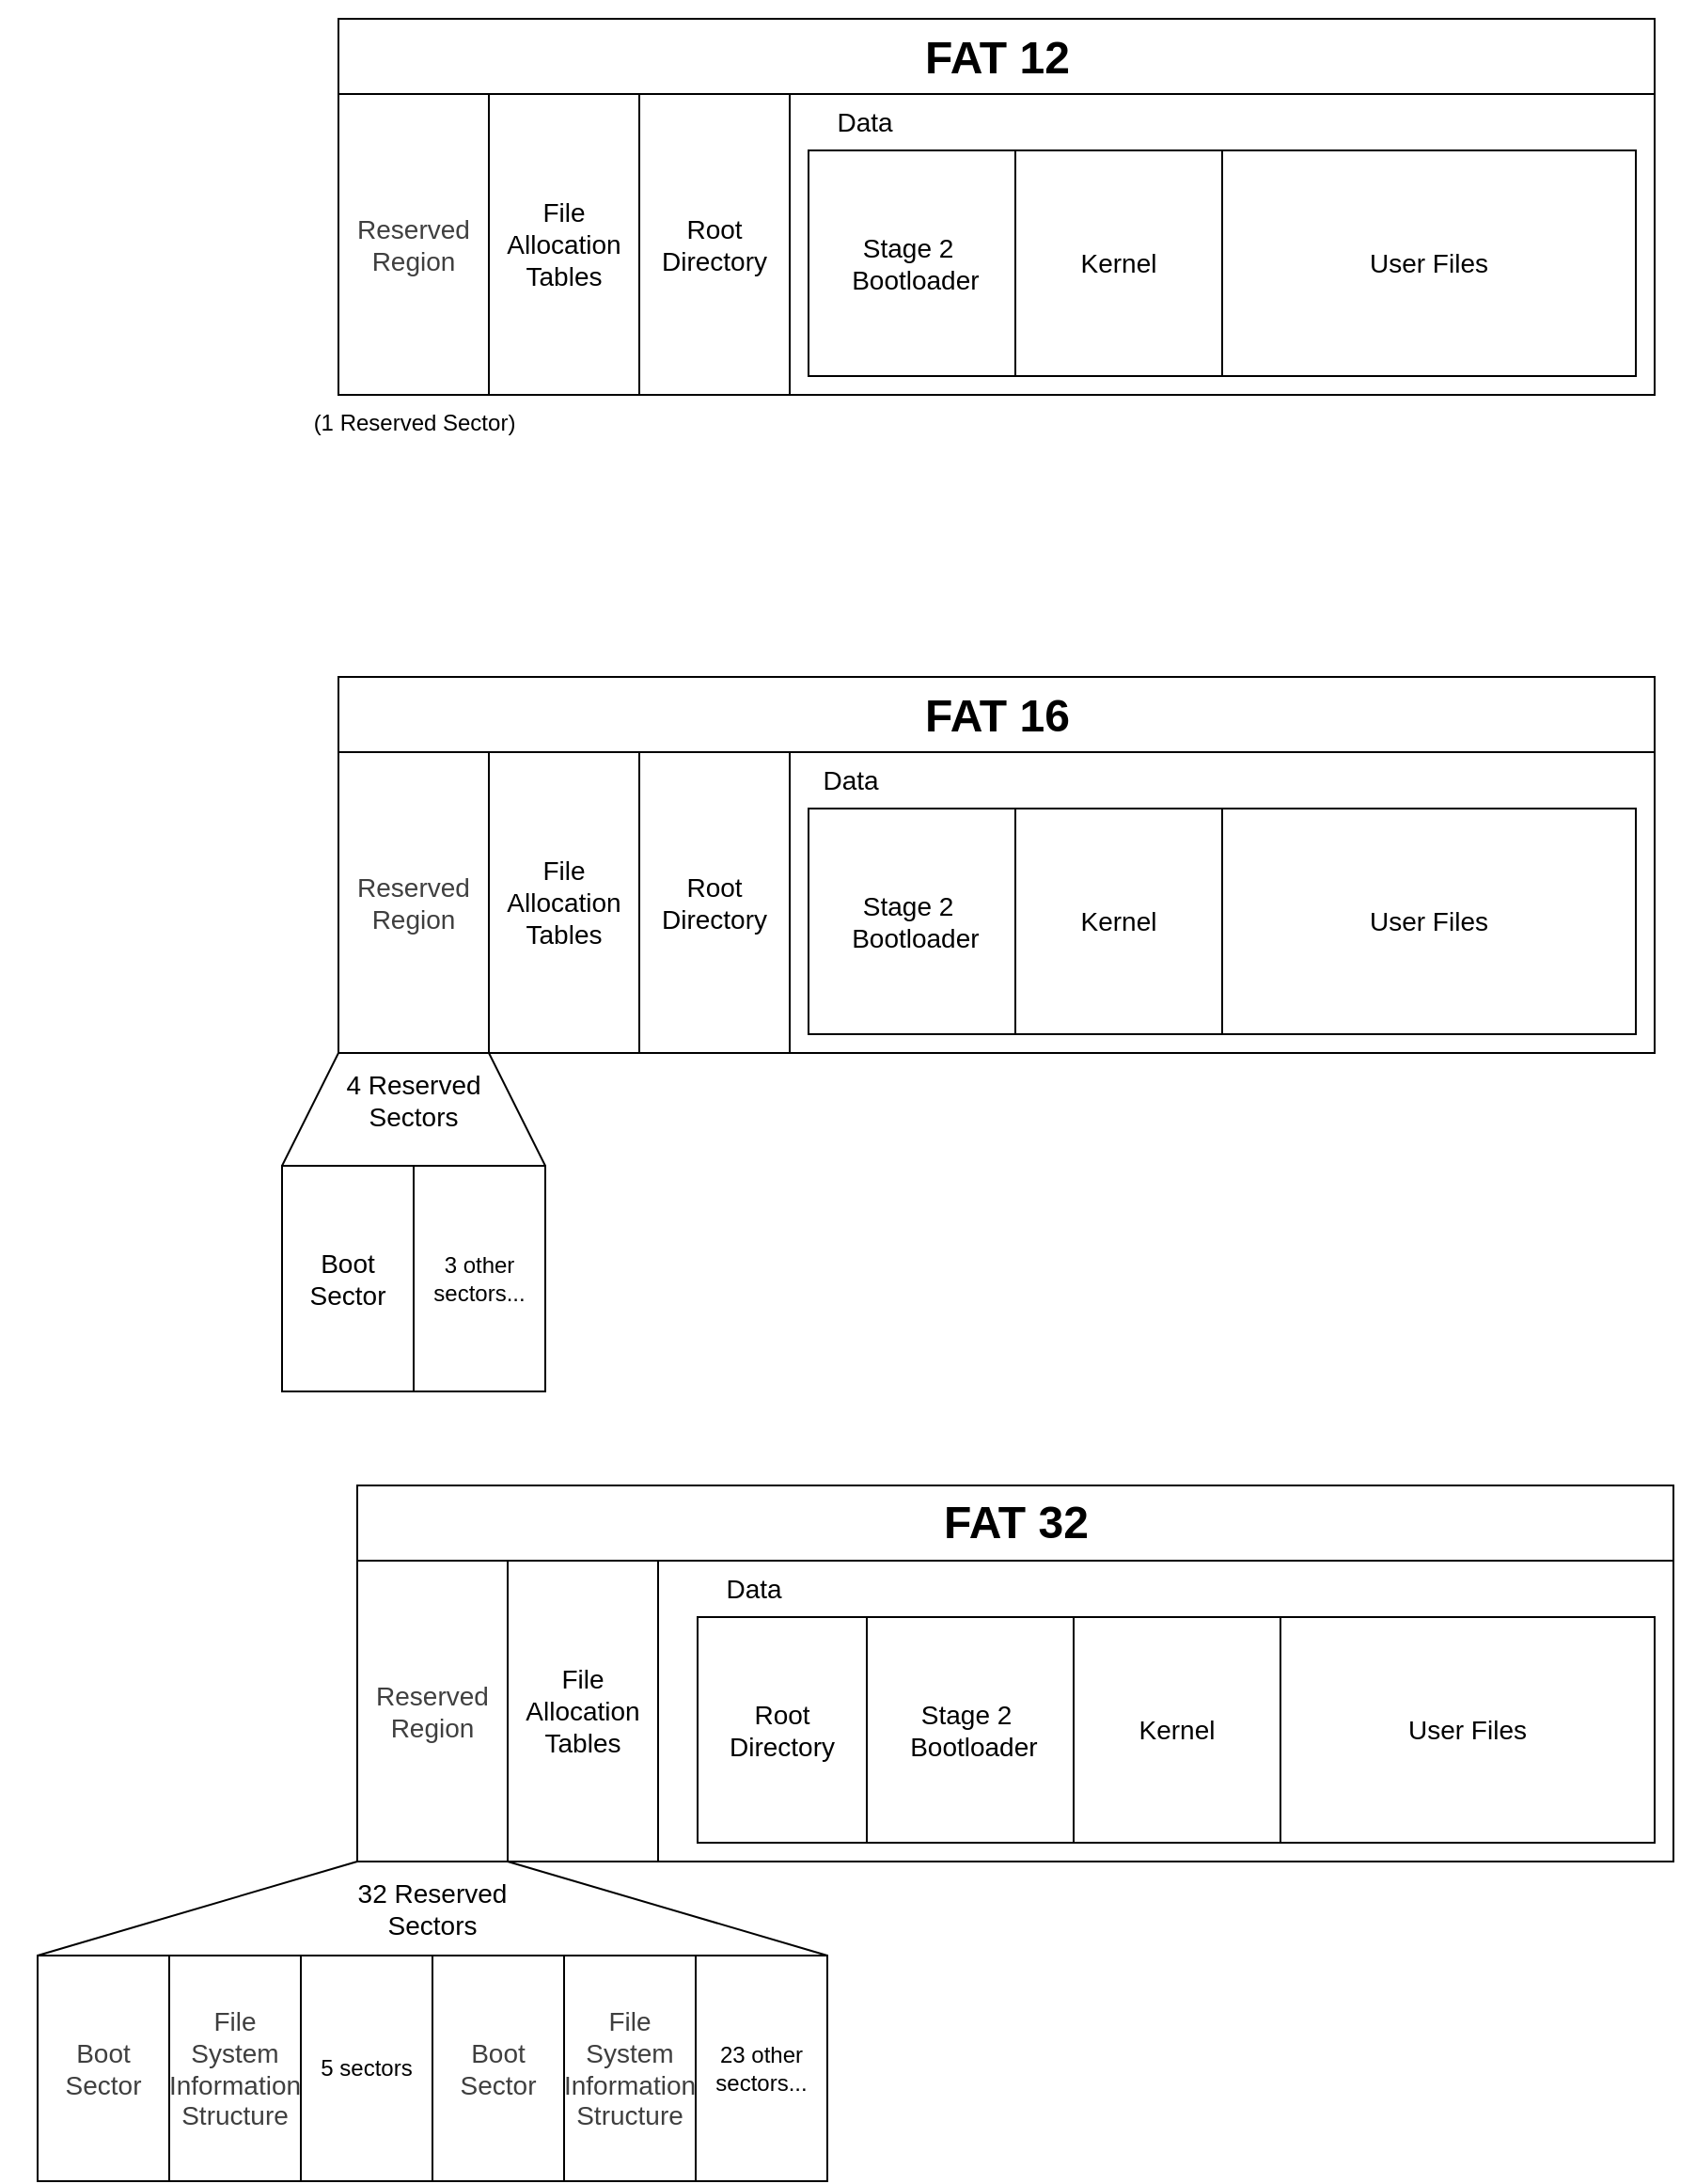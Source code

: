 <mxfile>
    <diagram id="aocRvOFvgA3Cqc7DyAZP" name="Page-1">
        <mxGraphModel dx="1330" dy="1887" grid="1" gridSize="10" guides="1" tooltips="1" connect="1" arrows="1" fold="1" page="1" pageScale="1" pageWidth="850" pageHeight="1100" background="#ffffff" math="0" shadow="0">
            <root>
                <mxCell id="0"/>
                <mxCell id="1" parent="0"/>
                <mxCell id="86" value="" style="group" parent="1" vertex="1" connectable="0">
                    <mxGeometry x="190" y="-660" width="700" height="200" as="geometry"/>
                </mxCell>
                <mxCell id="39" value="" style="rounded=0;whiteSpace=wrap;html=1;movable=1;resizable=1;rotatable=1;deletable=1;editable=1;locked=0;connectable=1;" parent="86" vertex="1">
                    <mxGeometry width="700" height="200" as="geometry"/>
                </mxCell>
                <mxCell id="38" value="&lt;h1&gt;&lt;font style=&quot;font-size: 24px;&quot;&gt;FAT 12&lt;/font&gt;&lt;/h1&gt;" style="text;html=1;align=center;verticalAlign=middle;whiteSpace=wrap;rounded=0;movable=1;resizable=1;rotatable=1;deletable=1;editable=1;locked=0;connectable=1;" parent="86" vertex="1">
                    <mxGeometry x="307.5" y="6" width="85" height="30" as="geometry"/>
                </mxCell>
                <mxCell id="41" value="&lt;span style=&quot;color: rgb(63, 63, 63); font-size: 14px;&quot;&gt;Reserved Region&lt;/span&gt;" style="rounded=0;whiteSpace=wrap;html=1;movable=1;resizable=1;rotatable=1;deletable=1;editable=1;locked=0;connectable=1;" parent="86" vertex="1">
                    <mxGeometry y="40" width="80" height="160" as="geometry"/>
                </mxCell>
                <mxCell id="42" value="&lt;font style=&quot;font-size: 14px;&quot;&gt;File Allocation Tables&lt;/font&gt;" style="rounded=0;whiteSpace=wrap;html=1;movable=1;resizable=1;rotatable=1;deletable=1;editable=1;locked=0;connectable=1;" parent="86" vertex="1">
                    <mxGeometry x="80" y="40" width="80" height="160" as="geometry"/>
                </mxCell>
                <mxCell id="43" value="&lt;font style=&quot;font-size: 14px;&quot;&gt;Root Directory&lt;/font&gt;" style="rounded=0;whiteSpace=wrap;html=1;movable=1;resizable=1;rotatable=1;deletable=1;editable=1;locked=0;connectable=1;" parent="86" vertex="1">
                    <mxGeometry x="160" y="40" width="80" height="160" as="geometry"/>
                </mxCell>
                <mxCell id="44" value="" style="rounded=0;whiteSpace=wrap;html=1;movable=1;resizable=1;rotatable=1;deletable=1;editable=1;locked=0;connectable=1;" parent="86" vertex="1">
                    <mxGeometry x="240" y="40" width="460" height="160" as="geometry"/>
                </mxCell>
                <mxCell id="45" value="&lt;font style=&quot;font-size: 14px;&quot;&gt;Data&lt;/font&gt;" style="text;html=1;align=center;verticalAlign=middle;whiteSpace=wrap;rounded=0;movable=1;resizable=1;rotatable=1;deletable=1;editable=1;locked=0;connectable=1;" parent="86" vertex="1">
                    <mxGeometry x="250" y="40" width="60" height="30" as="geometry"/>
                </mxCell>
                <mxCell id="47" value="&lt;font style=&quot;font-size: 14px;&quot;&gt;Stage 2&amp;nbsp; &amp;nbsp;Bootloader&lt;/font&gt;" style="rounded=0;whiteSpace=wrap;html=1;movable=1;resizable=1;rotatable=1;deletable=1;editable=1;locked=0;connectable=1;" parent="86" vertex="1">
                    <mxGeometry x="250" y="70" width="110" height="120" as="geometry"/>
                </mxCell>
                <mxCell id="48" value="&lt;font style=&quot;font-size: 14px;&quot;&gt;Kernel&lt;/font&gt;" style="rounded=0;whiteSpace=wrap;html=1;movable=1;resizable=1;rotatable=1;deletable=1;editable=1;locked=0;connectable=1;" parent="86" vertex="1">
                    <mxGeometry x="360" y="70" width="110" height="120" as="geometry"/>
                </mxCell>
                <mxCell id="50" value="&lt;font style=&quot;font-size: 14px;&quot;&gt;User Files&lt;/font&gt;" style="rounded=0;whiteSpace=wrap;html=1;movable=1;resizable=1;rotatable=1;deletable=1;editable=1;locked=0;connectable=1;" parent="86" vertex="1">
                    <mxGeometry x="470" y="70" width="220" height="120" as="geometry"/>
                </mxCell>
                <mxCell id="122" value="" style="group" parent="1" vertex="1" connectable="0">
                    <mxGeometry x="90" y="-310" width="800" height="380" as="geometry"/>
                </mxCell>
                <mxCell id="119" value="" style="group" parent="122" vertex="1" connectable="0">
                    <mxGeometry x="100" width="700" height="200" as="geometry"/>
                </mxCell>
                <mxCell id="64" value="" style="rounded=0;whiteSpace=wrap;html=1;movable=1;resizable=1;rotatable=1;deletable=1;editable=1;locked=0;connectable=1;" parent="119" vertex="1">
                    <mxGeometry width="700" height="200" as="geometry"/>
                </mxCell>
                <mxCell id="69" value="" style="rounded=0;whiteSpace=wrap;html=1;movable=1;resizable=1;rotatable=1;deletable=1;editable=1;locked=0;connectable=1;" parent="119" vertex="1">
                    <mxGeometry x="240" y="40" width="460" height="160" as="geometry"/>
                </mxCell>
                <mxCell id="121" value="" style="group" parent="119" vertex="1" connectable="0">
                    <mxGeometry y="6" width="392.5" height="194" as="geometry"/>
                </mxCell>
                <mxCell id="65" value="&lt;h1&gt;&lt;font style=&quot;font-size: 24px;&quot;&gt;FAT 16&lt;/font&gt;&lt;/h1&gt;" style="text;html=1;align=center;verticalAlign=middle;whiteSpace=wrap;rounded=0;movable=1;resizable=1;rotatable=1;deletable=1;editable=1;locked=0;connectable=1;" parent="121" vertex="1">
                    <mxGeometry x="307.5" width="85" height="30" as="geometry"/>
                </mxCell>
                <mxCell id="66" value="&lt;span style=&quot;color: rgb(63, 63, 63); font-size: 14px;&quot;&gt;Reserved Region&lt;/span&gt;" style="rounded=0;whiteSpace=wrap;html=1;movable=1;resizable=1;rotatable=1;deletable=1;editable=1;locked=0;connectable=1;" parent="121" vertex="1">
                    <mxGeometry y="34" width="80" height="160" as="geometry"/>
                </mxCell>
                <mxCell id="67" value="&lt;font style=&quot;font-size: 14px;&quot;&gt;File Allocation Tables&lt;/font&gt;" style="rounded=0;whiteSpace=wrap;html=1;movable=1;resizable=1;rotatable=1;deletable=1;editable=1;locked=0;connectable=1;" parent="121" vertex="1">
                    <mxGeometry x="80" y="34" width="80" height="160" as="geometry"/>
                </mxCell>
                <mxCell id="68" value="&lt;font style=&quot;font-size: 14px;&quot;&gt;Root Directory&lt;/font&gt;" style="rounded=0;whiteSpace=wrap;html=1;movable=1;resizable=1;rotatable=1;deletable=1;editable=1;locked=0;connectable=1;" parent="121" vertex="1">
                    <mxGeometry x="160" y="34" width="80" height="160" as="geometry"/>
                </mxCell>
                <mxCell id="70" value="&lt;font style=&quot;font-size: 14px;&quot;&gt;Data&lt;/font&gt;" style="text;html=1;align=center;verticalAlign=middle;whiteSpace=wrap;rounded=0;movable=1;resizable=1;rotatable=1;deletable=1;editable=1;locked=0;connectable=1;" parent="121" vertex="1">
                    <mxGeometry x="250" y="34" width="45" height="30" as="geometry"/>
                </mxCell>
                <mxCell id="133" value="&lt;font style=&quot;font-size: 14px;&quot;&gt;Stage 2&amp;nbsp; &amp;nbsp;Bootloader&lt;/font&gt;" style="rounded=0;whiteSpace=wrap;html=1;movable=1;resizable=1;rotatable=1;deletable=1;editable=1;locked=0;connectable=1;" parent="119" vertex="1">
                    <mxGeometry x="250" y="70" width="110" height="120" as="geometry"/>
                </mxCell>
                <mxCell id="134" value="&lt;font style=&quot;font-size: 14px;&quot;&gt;Kernel&lt;/font&gt;" style="rounded=0;whiteSpace=wrap;html=1;movable=1;resizable=1;rotatable=1;deletable=1;editable=1;locked=0;connectable=1;" parent="119" vertex="1">
                    <mxGeometry x="360" y="70" width="110" height="120" as="geometry"/>
                </mxCell>
                <mxCell id="135" value="&lt;font style=&quot;font-size: 14px;&quot;&gt;User Files&lt;/font&gt;" style="rounded=0;whiteSpace=wrap;html=1;movable=1;resizable=1;rotatable=1;deletable=1;editable=1;locked=0;connectable=1;" parent="119" vertex="1">
                    <mxGeometry x="470" y="70" width="220" height="120" as="geometry"/>
                </mxCell>
                <mxCell id="120" value="" style="group" parent="122" vertex="1" connectable="0">
                    <mxGeometry x="70" y="200" width="280" height="180" as="geometry"/>
                </mxCell>
                <mxCell id="91" value="&lt;font style=&quot;font-size: 14px;&quot;&gt;4 Reserved Sectors&lt;/font&gt;" style="text;html=1;align=center;verticalAlign=middle;whiteSpace=wrap;rounded=0;" parent="120" vertex="1">
                    <mxGeometry x="10" width="120" height="50" as="geometry"/>
                </mxCell>
                <mxCell id="118" value="" style="group" parent="120" vertex="1" connectable="0">
                    <mxGeometry y="60" width="280" height="120" as="geometry"/>
                </mxCell>
                <mxCell id="109" value="&lt;font style=&quot;font-size: 14px;&quot;&gt;Boot Sector&lt;/font&gt;" style="rounded=0;whiteSpace=wrap;html=1;movable=1;resizable=1;rotatable=1;deletable=1;editable=1;locked=0;connectable=1;" parent="118" vertex="1">
                    <mxGeometry width="70" height="120" as="geometry"/>
                </mxCell>
                <mxCell id="112" value="&lt;div&gt;3 other sectors...&lt;/div&gt;" style="rounded=0;whiteSpace=wrap;html=1;movable=1;resizable=1;rotatable=1;deletable=1;editable=1;locked=0;connectable=1;" parent="118" vertex="1">
                    <mxGeometry x="70" width="70" height="120" as="geometry"/>
                </mxCell>
                <mxCell id="115" value="" style="endArrow=none;html=1;entryX=0;entryY=1;entryDx=0;entryDy=0;exitX=0;exitY=0;exitDx=0;exitDy=0;" parent="122" source="109" target="66" edge="1">
                    <mxGeometry width="50" height="50" relative="1" as="geometry">
                        <mxPoint x="420" y="380" as="sourcePoint"/>
                        <mxPoint x="470" y="330" as="targetPoint"/>
                    </mxGeometry>
                </mxCell>
                <mxCell id="116" value="" style="endArrow=none;html=1;entryX=1;entryY=1;entryDx=0;entryDy=0;exitX=1;exitY=0;exitDx=0;exitDy=0;" parent="122" source="112" target="66" edge="1">
                    <mxGeometry width="50" height="50" relative="1" as="geometry">
                        <mxPoint x="280" y="260" as="sourcePoint"/>
                        <mxPoint x="110" y="210" as="targetPoint"/>
                    </mxGeometry>
                </mxCell>
                <mxCell id="131" value="" style="group" parent="1" vertex="1" connectable="0">
                    <mxGeometry x="10" y="120" width="901" height="370" as="geometry"/>
                </mxCell>
                <mxCell id="95" value="&lt;font style=&quot;font-size: 14px;&quot;&gt;32 Reserved Sectors&lt;/font&gt;" style="text;html=1;align=center;verticalAlign=middle;whiteSpace=wrap;rounded=0;movable=1;resizable=1;rotatable=1;deletable=1;editable=1;locked=0;connectable=1;" parent="131" vertex="1">
                    <mxGeometry x="170" y="200" width="120" height="50" as="geometry"/>
                </mxCell>
                <mxCell id="75" value="" style="rounded=0;whiteSpace=wrap;html=1;movable=1;resizable=1;rotatable=1;deletable=1;editable=1;locked=0;connectable=1;container=0;" parent="131" vertex="1">
                    <mxGeometry x="190" width="700" height="200" as="geometry"/>
                </mxCell>
                <mxCell id="77" value="&lt;span style=&quot;color: rgb(63, 63, 63); font-size: 14px;&quot;&gt;Reserved Region&lt;/span&gt;" style="rounded=0;whiteSpace=wrap;html=1;movable=1;resizable=1;rotatable=1;deletable=1;editable=1;locked=0;connectable=1;container=0;" parent="131" vertex="1">
                    <mxGeometry x="190" y="40" width="80" height="160" as="geometry"/>
                </mxCell>
                <mxCell id="80" value="" style="rounded=0;whiteSpace=wrap;html=1;movable=1;resizable=1;rotatable=1;deletable=1;editable=1;locked=0;connectable=1;container=0;" parent="131" vertex="1">
                    <mxGeometry x="350" y="40" width="540" height="160" as="geometry"/>
                </mxCell>
                <mxCell id="81" value="&lt;font style=&quot;font-size: 14px;&quot;&gt;Data&lt;/font&gt;" style="text;html=1;align=center;verticalAlign=middle;whiteSpace=wrap;rounded=0;movable=1;resizable=1;rotatable=1;deletable=1;editable=1;locked=0;connectable=1;container=0;" parent="131" vertex="1">
                    <mxGeometry x="371" y="40" width="60" height="30" as="geometry"/>
                </mxCell>
                <mxCell id="6" value="&lt;h1&gt;&lt;font style=&quot;font-size: 24px;&quot;&gt;FAT 32&lt;/font&gt;&lt;/h1&gt;" style="text;html=1;align=center;verticalAlign=middle;whiteSpace=wrap;rounded=0;container=0;movable=1;resizable=1;rotatable=1;deletable=1;editable=1;locked=0;connectable=1;" parent="131" vertex="1">
                    <mxGeometry x="497.5" y="5" width="85" height="30" as="geometry"/>
                </mxCell>
                <mxCell id="79" value="&lt;font style=&quot;font-size: 14px;&quot;&gt;Root Directory&lt;/font&gt;" style="rounded=0;whiteSpace=wrap;html=1;movable=1;resizable=1;rotatable=1;deletable=1;editable=1;locked=0;connectable=1;container=0;" parent="131" vertex="1">
                    <mxGeometry x="371" y="70" width="90" height="120" as="geometry"/>
                </mxCell>
                <mxCell id="106" value="" style="endArrow=none;html=1;entryX=0;entryY=1;entryDx=0;entryDy=0;exitX=0;exitY=0;exitDx=0;exitDy=0;" parent="131" source="123" target="77" edge="1">
                    <mxGeometry width="50" height="50" relative="1" as="geometry">
                        <mxPoint x="16.667" y="260" as="sourcePoint"/>
                        <mxPoint x="380" y="310" as="targetPoint"/>
                    </mxGeometry>
                </mxCell>
                <mxCell id="107" value="" style="endArrow=none;html=1;entryX=1;entryY=1;entryDx=0;entryDy=0;exitX=1;exitY=0;exitDx=0;exitDy=0;movable=1;resizable=1;rotatable=1;deletable=1;editable=1;locked=0;connectable=1;" parent="131" source="129" target="77" edge="1">
                    <mxGeometry width="50" height="50" relative="1" as="geometry">
                        <mxPoint x="483.333" y="260" as="sourcePoint"/>
                        <mxPoint x="200" y="210" as="targetPoint"/>
                    </mxGeometry>
                </mxCell>
                <mxCell id="130" value="" style="group" parent="131" vertex="1" connectable="0">
                    <mxGeometry y="250" width="490" height="120" as="geometry"/>
                </mxCell>
                <mxCell id="123" value="&lt;div&gt;&lt;span style=&quot;color: rgb(63, 63, 63); font-size: 14px;&quot;&gt;Boot Sector&lt;/span&gt;&lt;/div&gt;" style="rounded=0;whiteSpace=wrap;html=1;movable=1;resizable=1;rotatable=1;deletable=1;editable=1;locked=0;connectable=1;" parent="130" vertex="1">
                    <mxGeometry x="20" width="70" height="120" as="geometry"/>
                </mxCell>
                <mxCell id="124" value="&lt;div&gt;&lt;span style=&quot;color: rgb(63, 63, 63); font-size: 14px;&quot;&gt;File System Information Structure&lt;/span&gt;&lt;/div&gt;" style="rounded=0;whiteSpace=wrap;html=1;movable=1;resizable=1;rotatable=1;deletable=1;editable=1;locked=0;connectable=1;" parent="130" vertex="1">
                    <mxGeometry x="90" width="70" height="120" as="geometry"/>
                </mxCell>
                <mxCell id="126" value="&lt;div&gt;&lt;span style=&quot;color: rgb(0, 0, 0);&quot;&gt;5 sectors&lt;/span&gt;&lt;/div&gt;" style="rounded=0;whiteSpace=wrap;html=1;movable=1;resizable=1;rotatable=1;deletable=1;editable=1;locked=0;connectable=1;" parent="130" vertex="1">
                    <mxGeometry x="160" width="70" height="120" as="geometry"/>
                </mxCell>
                <mxCell id="127" value="&lt;div&gt;&lt;span style=&quot;color: rgb(63, 63, 63); font-size: 14px;&quot;&gt;Boot Sector&lt;/span&gt;&lt;/div&gt;" style="rounded=0;whiteSpace=wrap;html=1;movable=1;resizable=1;rotatable=1;deletable=1;editable=1;locked=0;connectable=1;" parent="130" vertex="1">
                    <mxGeometry x="230" width="70" height="120" as="geometry"/>
                </mxCell>
                <mxCell id="128" value="&lt;div&gt;&lt;span style=&quot;color: rgb(63, 63, 63); font-size: 14px;&quot;&gt;File System Information Structure&lt;/span&gt;&lt;/div&gt;" style="rounded=0;whiteSpace=wrap;html=1;movable=1;resizable=1;rotatable=1;deletable=1;editable=1;locked=0;connectable=1;" parent="130" vertex="1">
                    <mxGeometry x="300" width="70" height="120" as="geometry"/>
                </mxCell>
                <mxCell id="129" value="&lt;div&gt;&lt;span style=&quot;color: rgb(0, 0, 0);&quot;&gt;23 other sectors...&lt;/span&gt;&lt;/div&gt;" style="rounded=0;whiteSpace=wrap;html=1;movable=1;resizable=1;rotatable=1;deletable=1;editable=1;locked=0;connectable=1;" parent="130" vertex="1">
                    <mxGeometry x="370" width="70" height="120" as="geometry"/>
                </mxCell>
                <mxCell id="136" value="&lt;font style=&quot;font-size: 14px;&quot;&gt;Stage 2&amp;nbsp; &amp;nbsp;Bootloader&lt;/font&gt;" style="rounded=0;whiteSpace=wrap;html=1;movable=1;resizable=1;rotatable=1;deletable=1;editable=1;locked=0;connectable=1;" parent="131" vertex="1">
                    <mxGeometry x="461" y="70" width="110" height="120" as="geometry"/>
                </mxCell>
                <mxCell id="137" value="&lt;font style=&quot;font-size: 14px;&quot;&gt;Kernel&lt;/font&gt;" style="rounded=0;whiteSpace=wrap;html=1;movable=1;resizable=1;rotatable=1;deletable=1;editable=1;locked=0;connectable=1;" parent="131" vertex="1">
                    <mxGeometry x="571" y="70" width="110" height="120" as="geometry"/>
                </mxCell>
                <mxCell id="138" value="&lt;font style=&quot;font-size: 14px;&quot;&gt;User Files&lt;/font&gt;" style="rounded=0;whiteSpace=wrap;html=1;movable=1;resizable=1;rotatable=1;deletable=1;editable=1;locked=0;connectable=1;" parent="131" vertex="1">
                    <mxGeometry x="681" y="70" width="199" height="120" as="geometry"/>
                </mxCell>
                <mxCell id="139" value="&lt;font style=&quot;font-size: 14px;&quot;&gt;File Allocation Tables&lt;/font&gt;" style="rounded=0;whiteSpace=wrap;html=1;movable=1;resizable=1;rotatable=1;deletable=1;editable=1;locked=0;connectable=1;" parent="131" vertex="1">
                    <mxGeometry x="270" y="40" width="80" height="160" as="geometry"/>
                </mxCell>
                <mxCell id="132" value="(1 Reserved Sector)" style="text;html=1;align=center;verticalAlign=middle;resizable=0;points=[];autosize=1;strokeColor=none;fillColor=none;" parent="1" vertex="1">
                    <mxGeometry x="165" y="-460" width="130" height="30" as="geometry"/>
                </mxCell>
            </root>
        </mxGraphModel>
    </diagram>
</mxfile>